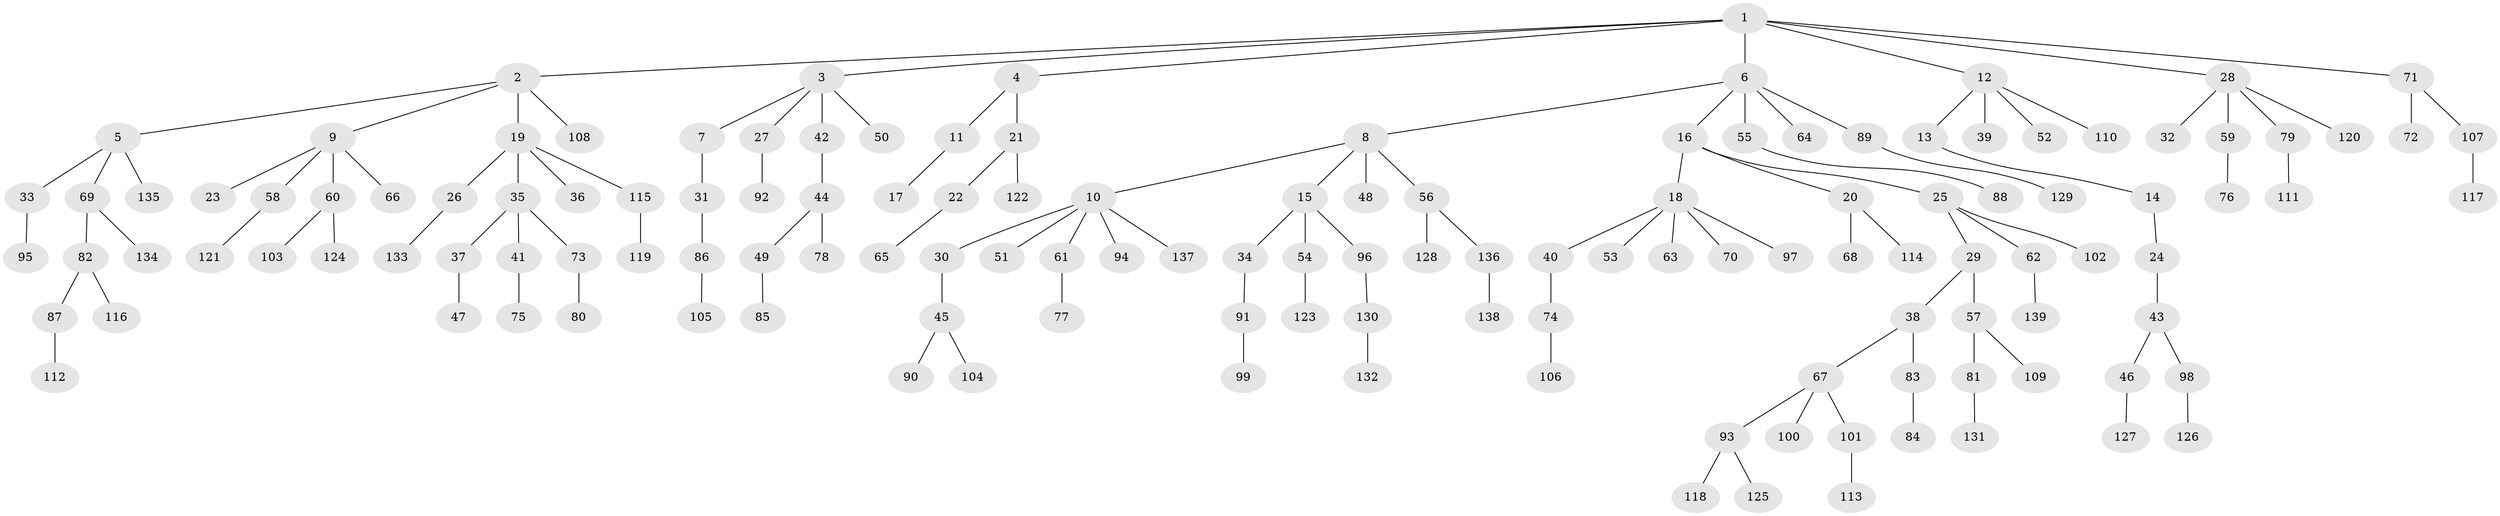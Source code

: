 // Generated by graph-tools (version 1.1) at 2025/52/03/09/25 04:52:52]
// undirected, 139 vertices, 138 edges
graph export_dot {
graph [start="1"]
  node [color=gray90,style=filled];
  1;
  2;
  3;
  4;
  5;
  6;
  7;
  8;
  9;
  10;
  11;
  12;
  13;
  14;
  15;
  16;
  17;
  18;
  19;
  20;
  21;
  22;
  23;
  24;
  25;
  26;
  27;
  28;
  29;
  30;
  31;
  32;
  33;
  34;
  35;
  36;
  37;
  38;
  39;
  40;
  41;
  42;
  43;
  44;
  45;
  46;
  47;
  48;
  49;
  50;
  51;
  52;
  53;
  54;
  55;
  56;
  57;
  58;
  59;
  60;
  61;
  62;
  63;
  64;
  65;
  66;
  67;
  68;
  69;
  70;
  71;
  72;
  73;
  74;
  75;
  76;
  77;
  78;
  79;
  80;
  81;
  82;
  83;
  84;
  85;
  86;
  87;
  88;
  89;
  90;
  91;
  92;
  93;
  94;
  95;
  96;
  97;
  98;
  99;
  100;
  101;
  102;
  103;
  104;
  105;
  106;
  107;
  108;
  109;
  110;
  111;
  112;
  113;
  114;
  115;
  116;
  117;
  118;
  119;
  120;
  121;
  122;
  123;
  124;
  125;
  126;
  127;
  128;
  129;
  130;
  131;
  132;
  133;
  134;
  135;
  136;
  137;
  138;
  139;
  1 -- 2;
  1 -- 3;
  1 -- 4;
  1 -- 6;
  1 -- 12;
  1 -- 28;
  1 -- 71;
  2 -- 5;
  2 -- 9;
  2 -- 19;
  2 -- 108;
  3 -- 7;
  3 -- 27;
  3 -- 42;
  3 -- 50;
  4 -- 11;
  4 -- 21;
  5 -- 33;
  5 -- 69;
  5 -- 135;
  6 -- 8;
  6 -- 16;
  6 -- 55;
  6 -- 64;
  6 -- 89;
  7 -- 31;
  8 -- 10;
  8 -- 15;
  8 -- 48;
  8 -- 56;
  9 -- 23;
  9 -- 58;
  9 -- 60;
  9 -- 66;
  10 -- 30;
  10 -- 51;
  10 -- 61;
  10 -- 94;
  10 -- 137;
  11 -- 17;
  12 -- 13;
  12 -- 39;
  12 -- 52;
  12 -- 110;
  13 -- 14;
  14 -- 24;
  15 -- 34;
  15 -- 54;
  15 -- 96;
  16 -- 18;
  16 -- 20;
  16 -- 25;
  18 -- 40;
  18 -- 53;
  18 -- 63;
  18 -- 70;
  18 -- 97;
  19 -- 26;
  19 -- 35;
  19 -- 36;
  19 -- 115;
  20 -- 68;
  20 -- 114;
  21 -- 22;
  21 -- 122;
  22 -- 65;
  24 -- 43;
  25 -- 29;
  25 -- 62;
  25 -- 102;
  26 -- 133;
  27 -- 92;
  28 -- 32;
  28 -- 59;
  28 -- 79;
  28 -- 120;
  29 -- 38;
  29 -- 57;
  30 -- 45;
  31 -- 86;
  33 -- 95;
  34 -- 91;
  35 -- 37;
  35 -- 41;
  35 -- 73;
  37 -- 47;
  38 -- 67;
  38 -- 83;
  40 -- 74;
  41 -- 75;
  42 -- 44;
  43 -- 46;
  43 -- 98;
  44 -- 49;
  44 -- 78;
  45 -- 90;
  45 -- 104;
  46 -- 127;
  49 -- 85;
  54 -- 123;
  55 -- 88;
  56 -- 128;
  56 -- 136;
  57 -- 81;
  57 -- 109;
  58 -- 121;
  59 -- 76;
  60 -- 103;
  60 -- 124;
  61 -- 77;
  62 -- 139;
  67 -- 93;
  67 -- 100;
  67 -- 101;
  69 -- 82;
  69 -- 134;
  71 -- 72;
  71 -- 107;
  73 -- 80;
  74 -- 106;
  79 -- 111;
  81 -- 131;
  82 -- 87;
  82 -- 116;
  83 -- 84;
  86 -- 105;
  87 -- 112;
  89 -- 129;
  91 -- 99;
  93 -- 118;
  93 -- 125;
  96 -- 130;
  98 -- 126;
  101 -- 113;
  107 -- 117;
  115 -- 119;
  130 -- 132;
  136 -- 138;
}
